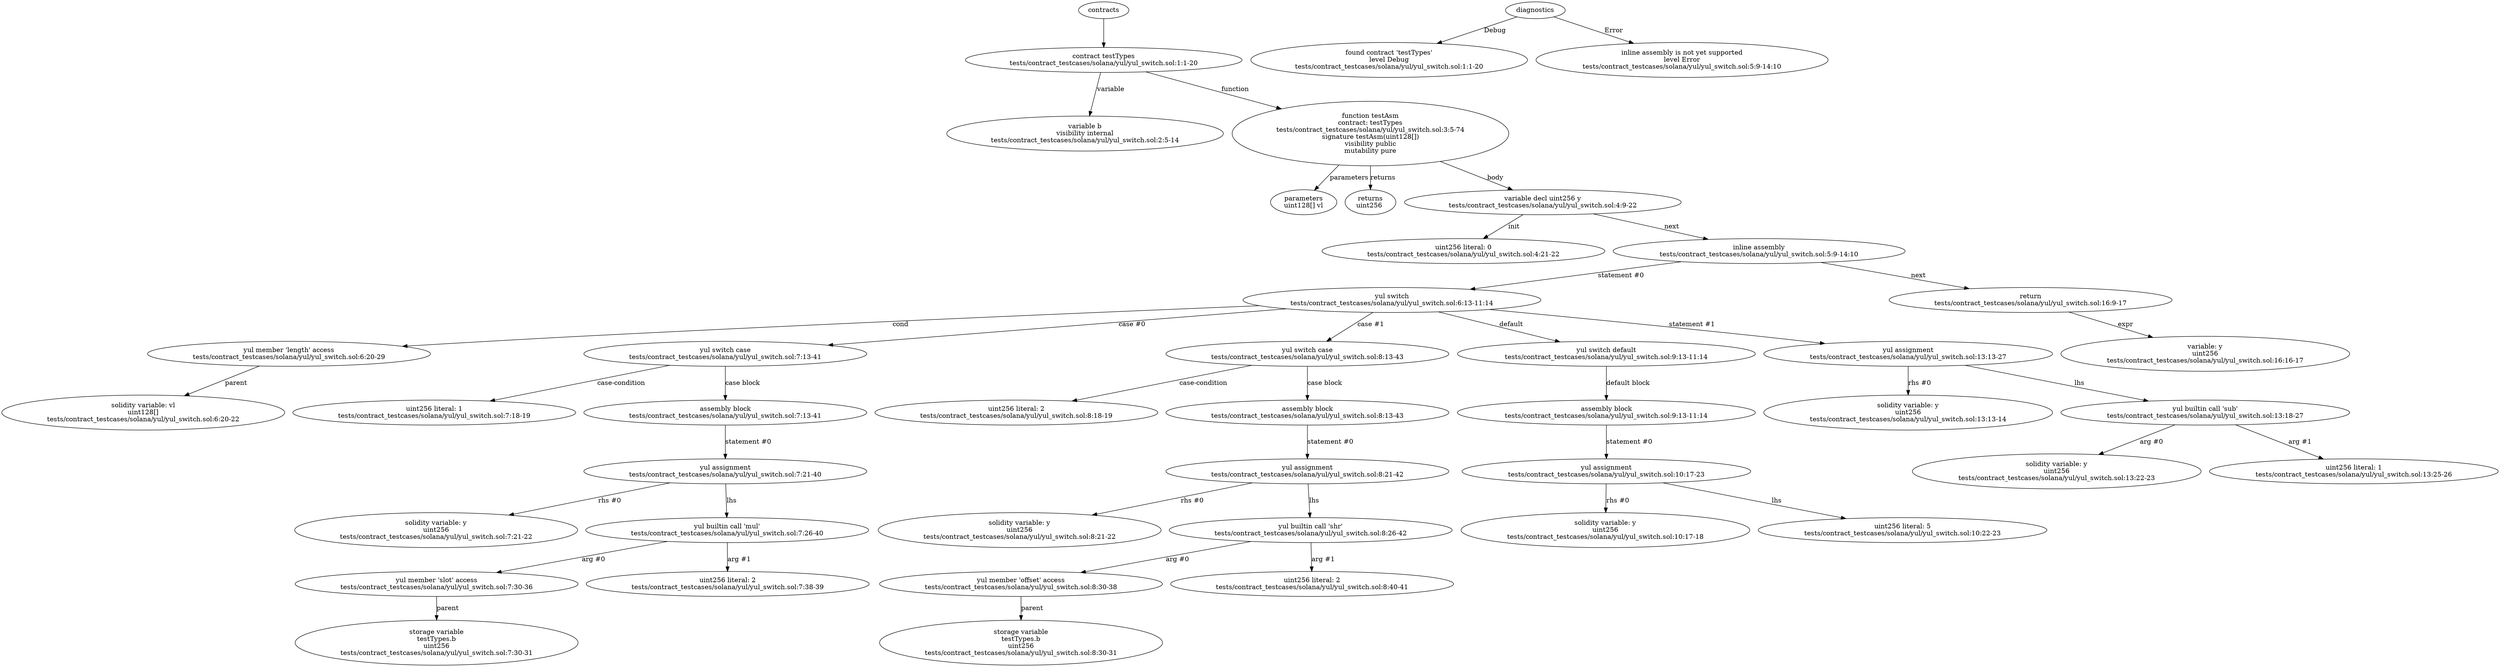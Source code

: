 strict digraph "tests/contract_testcases/solana/yul/yul_switch.sol" {
	contract [label="contract testTypes\ntests/contract_testcases/solana/yul/yul_switch.sol:1:1-20"]
	var [label="variable b\nvisibility internal\ntests/contract_testcases/solana/yul/yul_switch.sol:2:5-14"]
	testAsm [label="function testAsm\ncontract: testTypes\ntests/contract_testcases/solana/yul/yul_switch.sol:3:5-74\nsignature testAsm(uint128[])\nvisibility public\nmutability pure"]
	parameters [label="parameters\nuint128[] vl"]
	returns [label="returns\nuint256 "]
	var_decl [label="variable decl uint256 y\ntests/contract_testcases/solana/yul/yul_switch.sol:4:9-22"]
	number_literal [label="uint256 literal: 0\ntests/contract_testcases/solana/yul/yul_switch.sol:4:21-22"]
	inline_assembly [label="inline assembly\ntests/contract_testcases/solana/yul/yul_switch.sol:5:9-14:10"]
	switch [label="yul switch\ntests/contract_testcases/solana/yul/yul_switch.sol:6:13-11:14"]
	yul_member_access [label="yul member 'length' access\ntests/contract_testcases/solana/yul/yul_switch.sol:6:20-29"]
	solidity_variable [label="solidity variable: vl\nuint128[]\ntests/contract_testcases/solana/yul/yul_switch.sol:6:20-22"]
	case [label="yul switch case\ntests/contract_testcases/solana/yul/yul_switch.sol:7:13-41"]
	yul_number_literal [label="uint256 literal: 1\ntests/contract_testcases/solana/yul/yul_switch.sol:7:18-19"]
	assembly_block [label="assembly block\ntests/contract_testcases/solana/yul/yul_switch.sol:7:13-41"]
	yul_assignment [label="yul assignment\ntests/contract_testcases/solana/yul/yul_switch.sol:7:21-40"]
	solidity_variable_17 [label="solidity variable: y\nuint256\ntests/contract_testcases/solana/yul/yul_switch.sol:7:21-22"]
	yul_builtin_call [label="yul builtin call 'mul'\ntests/contract_testcases/solana/yul/yul_switch.sol:7:26-40"]
	yul_member_access_19 [label="yul member 'slot' access\ntests/contract_testcases/solana/yul/yul_switch.sol:7:30-36"]
	storage_var [label="storage variable\ntestTypes.b\nuint256\ntests/contract_testcases/solana/yul/yul_switch.sol:7:30-31"]
	yul_number_literal_21 [label="uint256 literal: 2\ntests/contract_testcases/solana/yul/yul_switch.sol:7:38-39"]
	case_22 [label="yul switch case\ntests/contract_testcases/solana/yul/yul_switch.sol:8:13-43"]
	yul_number_literal_23 [label="uint256 literal: 2\ntests/contract_testcases/solana/yul/yul_switch.sol:8:18-19"]
	assembly_block_24 [label="assembly block\ntests/contract_testcases/solana/yul/yul_switch.sol:8:13-43"]
	yul_assignment_25 [label="yul assignment\ntests/contract_testcases/solana/yul/yul_switch.sol:8:21-42"]
	solidity_variable_26 [label="solidity variable: y\nuint256\ntests/contract_testcases/solana/yul/yul_switch.sol:8:21-22"]
	yul_builtin_call_27 [label="yul builtin call 'shr'\ntests/contract_testcases/solana/yul/yul_switch.sol:8:26-42"]
	yul_member_access_28 [label="yul member 'offset' access\ntests/contract_testcases/solana/yul/yul_switch.sol:8:30-38"]
	storage_var_29 [label="storage variable\ntestTypes.b\nuint256\ntests/contract_testcases/solana/yul/yul_switch.sol:8:30-31"]
	yul_number_literal_30 [label="uint256 literal: 2\ntests/contract_testcases/solana/yul/yul_switch.sol:8:40-41"]
	default [label="yul switch default\ntests/contract_testcases/solana/yul/yul_switch.sol:9:13-11:14"]
	assembly_block_32 [label="assembly block\ntests/contract_testcases/solana/yul/yul_switch.sol:9:13-11:14"]
	yul_assignment_33 [label="yul assignment\ntests/contract_testcases/solana/yul/yul_switch.sol:10:17-23"]
	solidity_variable_34 [label="solidity variable: y\nuint256\ntests/contract_testcases/solana/yul/yul_switch.sol:10:17-18"]
	yul_number_literal_35 [label="uint256 literal: 5\ntests/contract_testcases/solana/yul/yul_switch.sol:10:22-23"]
	yul_assignment_36 [label="yul assignment\ntests/contract_testcases/solana/yul/yul_switch.sol:13:13-27"]
	solidity_variable_37 [label="solidity variable: y\nuint256\ntests/contract_testcases/solana/yul/yul_switch.sol:13:13-14"]
	yul_builtin_call_38 [label="yul builtin call 'sub'\ntests/contract_testcases/solana/yul/yul_switch.sol:13:18-27"]
	solidity_variable_39 [label="solidity variable: y\nuint256\ntests/contract_testcases/solana/yul/yul_switch.sol:13:22-23"]
	yul_number_literal_40 [label="uint256 literal: 1\ntests/contract_testcases/solana/yul/yul_switch.sol:13:25-26"]
	return [label="return\ntests/contract_testcases/solana/yul/yul_switch.sol:16:9-17"]
	variable [label="variable: y\nuint256\ntests/contract_testcases/solana/yul/yul_switch.sol:16:16-17"]
	diagnostic [label="found contract 'testTypes'\nlevel Debug\ntests/contract_testcases/solana/yul/yul_switch.sol:1:1-20"]
	diagnostic_45 [label="inline assembly is not yet supported\nlevel Error\ntests/contract_testcases/solana/yul/yul_switch.sol:5:9-14:10"]
	contracts -> contract
	contract -> var [label="variable"]
	contract -> testAsm [label="function"]
	testAsm -> parameters [label="parameters"]
	testAsm -> returns [label="returns"]
	testAsm -> var_decl [label="body"]
	var_decl -> number_literal [label="init"]
	var_decl -> inline_assembly [label="next"]
	inline_assembly -> switch [label="statement #0"]
	switch -> yul_member_access [label="cond"]
	yul_member_access -> solidity_variable [label="parent"]
	switch -> case [label="case #0"]
	case -> yul_number_literal [label="case-condition"]
	case -> assembly_block [label="case block"]
	assembly_block -> yul_assignment [label="statement #0"]
	yul_assignment -> solidity_variable_17 [label="rhs #0"]
	yul_assignment -> yul_builtin_call [label="lhs"]
	yul_builtin_call -> yul_member_access_19 [label="arg #0"]
	yul_member_access_19 -> storage_var [label="parent"]
	yul_builtin_call -> yul_number_literal_21 [label="arg #1"]
	switch -> case_22 [label="case #1"]
	case_22 -> yul_number_literal_23 [label="case-condition"]
	case_22 -> assembly_block_24 [label="case block"]
	assembly_block_24 -> yul_assignment_25 [label="statement #0"]
	yul_assignment_25 -> solidity_variable_26 [label="rhs #0"]
	yul_assignment_25 -> yul_builtin_call_27 [label="lhs"]
	yul_builtin_call_27 -> yul_member_access_28 [label="arg #0"]
	yul_member_access_28 -> storage_var_29 [label="parent"]
	yul_builtin_call_27 -> yul_number_literal_30 [label="arg #1"]
	switch -> default [label="default"]
	default -> assembly_block_32 [label="default block"]
	assembly_block_32 -> yul_assignment_33 [label="statement #0"]
	yul_assignment_33 -> solidity_variable_34 [label="rhs #0"]
	yul_assignment_33 -> yul_number_literal_35 [label="lhs"]
	switch -> yul_assignment_36 [label="statement #1"]
	yul_assignment_36 -> solidity_variable_37 [label="rhs #0"]
	yul_assignment_36 -> yul_builtin_call_38 [label="lhs"]
	yul_builtin_call_38 -> solidity_variable_39 [label="arg #0"]
	yul_builtin_call_38 -> yul_number_literal_40 [label="arg #1"]
	inline_assembly -> return [label="next"]
	return -> variable [label="expr"]
	diagnostics -> diagnostic [label="Debug"]
	diagnostics -> diagnostic_45 [label="Error"]
}
